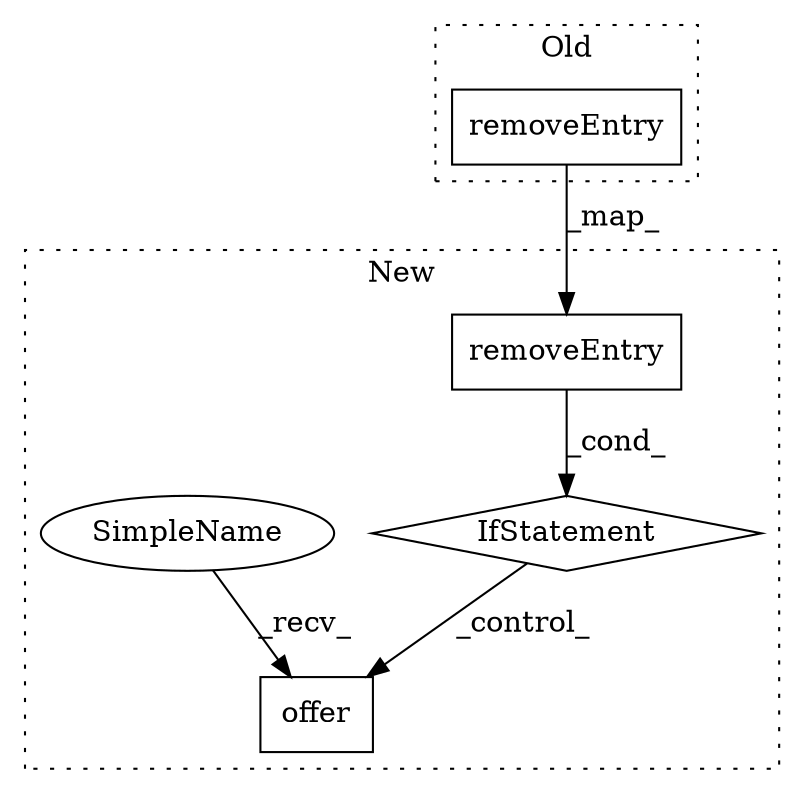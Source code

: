 digraph G {
subgraph cluster0 {
1 [label="removeEntry" a="32" s="30057,30073" l="12,1" shape="box"];
label = "Old";
style="dotted";
}
subgraph cluster1 {
2 [label="removeEntry" a="32" s="32249,32265" l="12,1" shape="box"];
3 [label="offer" a="32" s="32375,32385" l="6,1" shape="box"];
4 [label="IfStatement" a="25" s="32241,32266" l="4,2" shape="diamond"];
5 [label="SimpleName" a="42" s="32342" l="3" shape="ellipse"];
label = "New";
style="dotted";
}
1 -> 2 [label="_map_"];
2 -> 4 [label="_cond_"];
4 -> 3 [label="_control_"];
5 -> 3 [label="_recv_"];
}